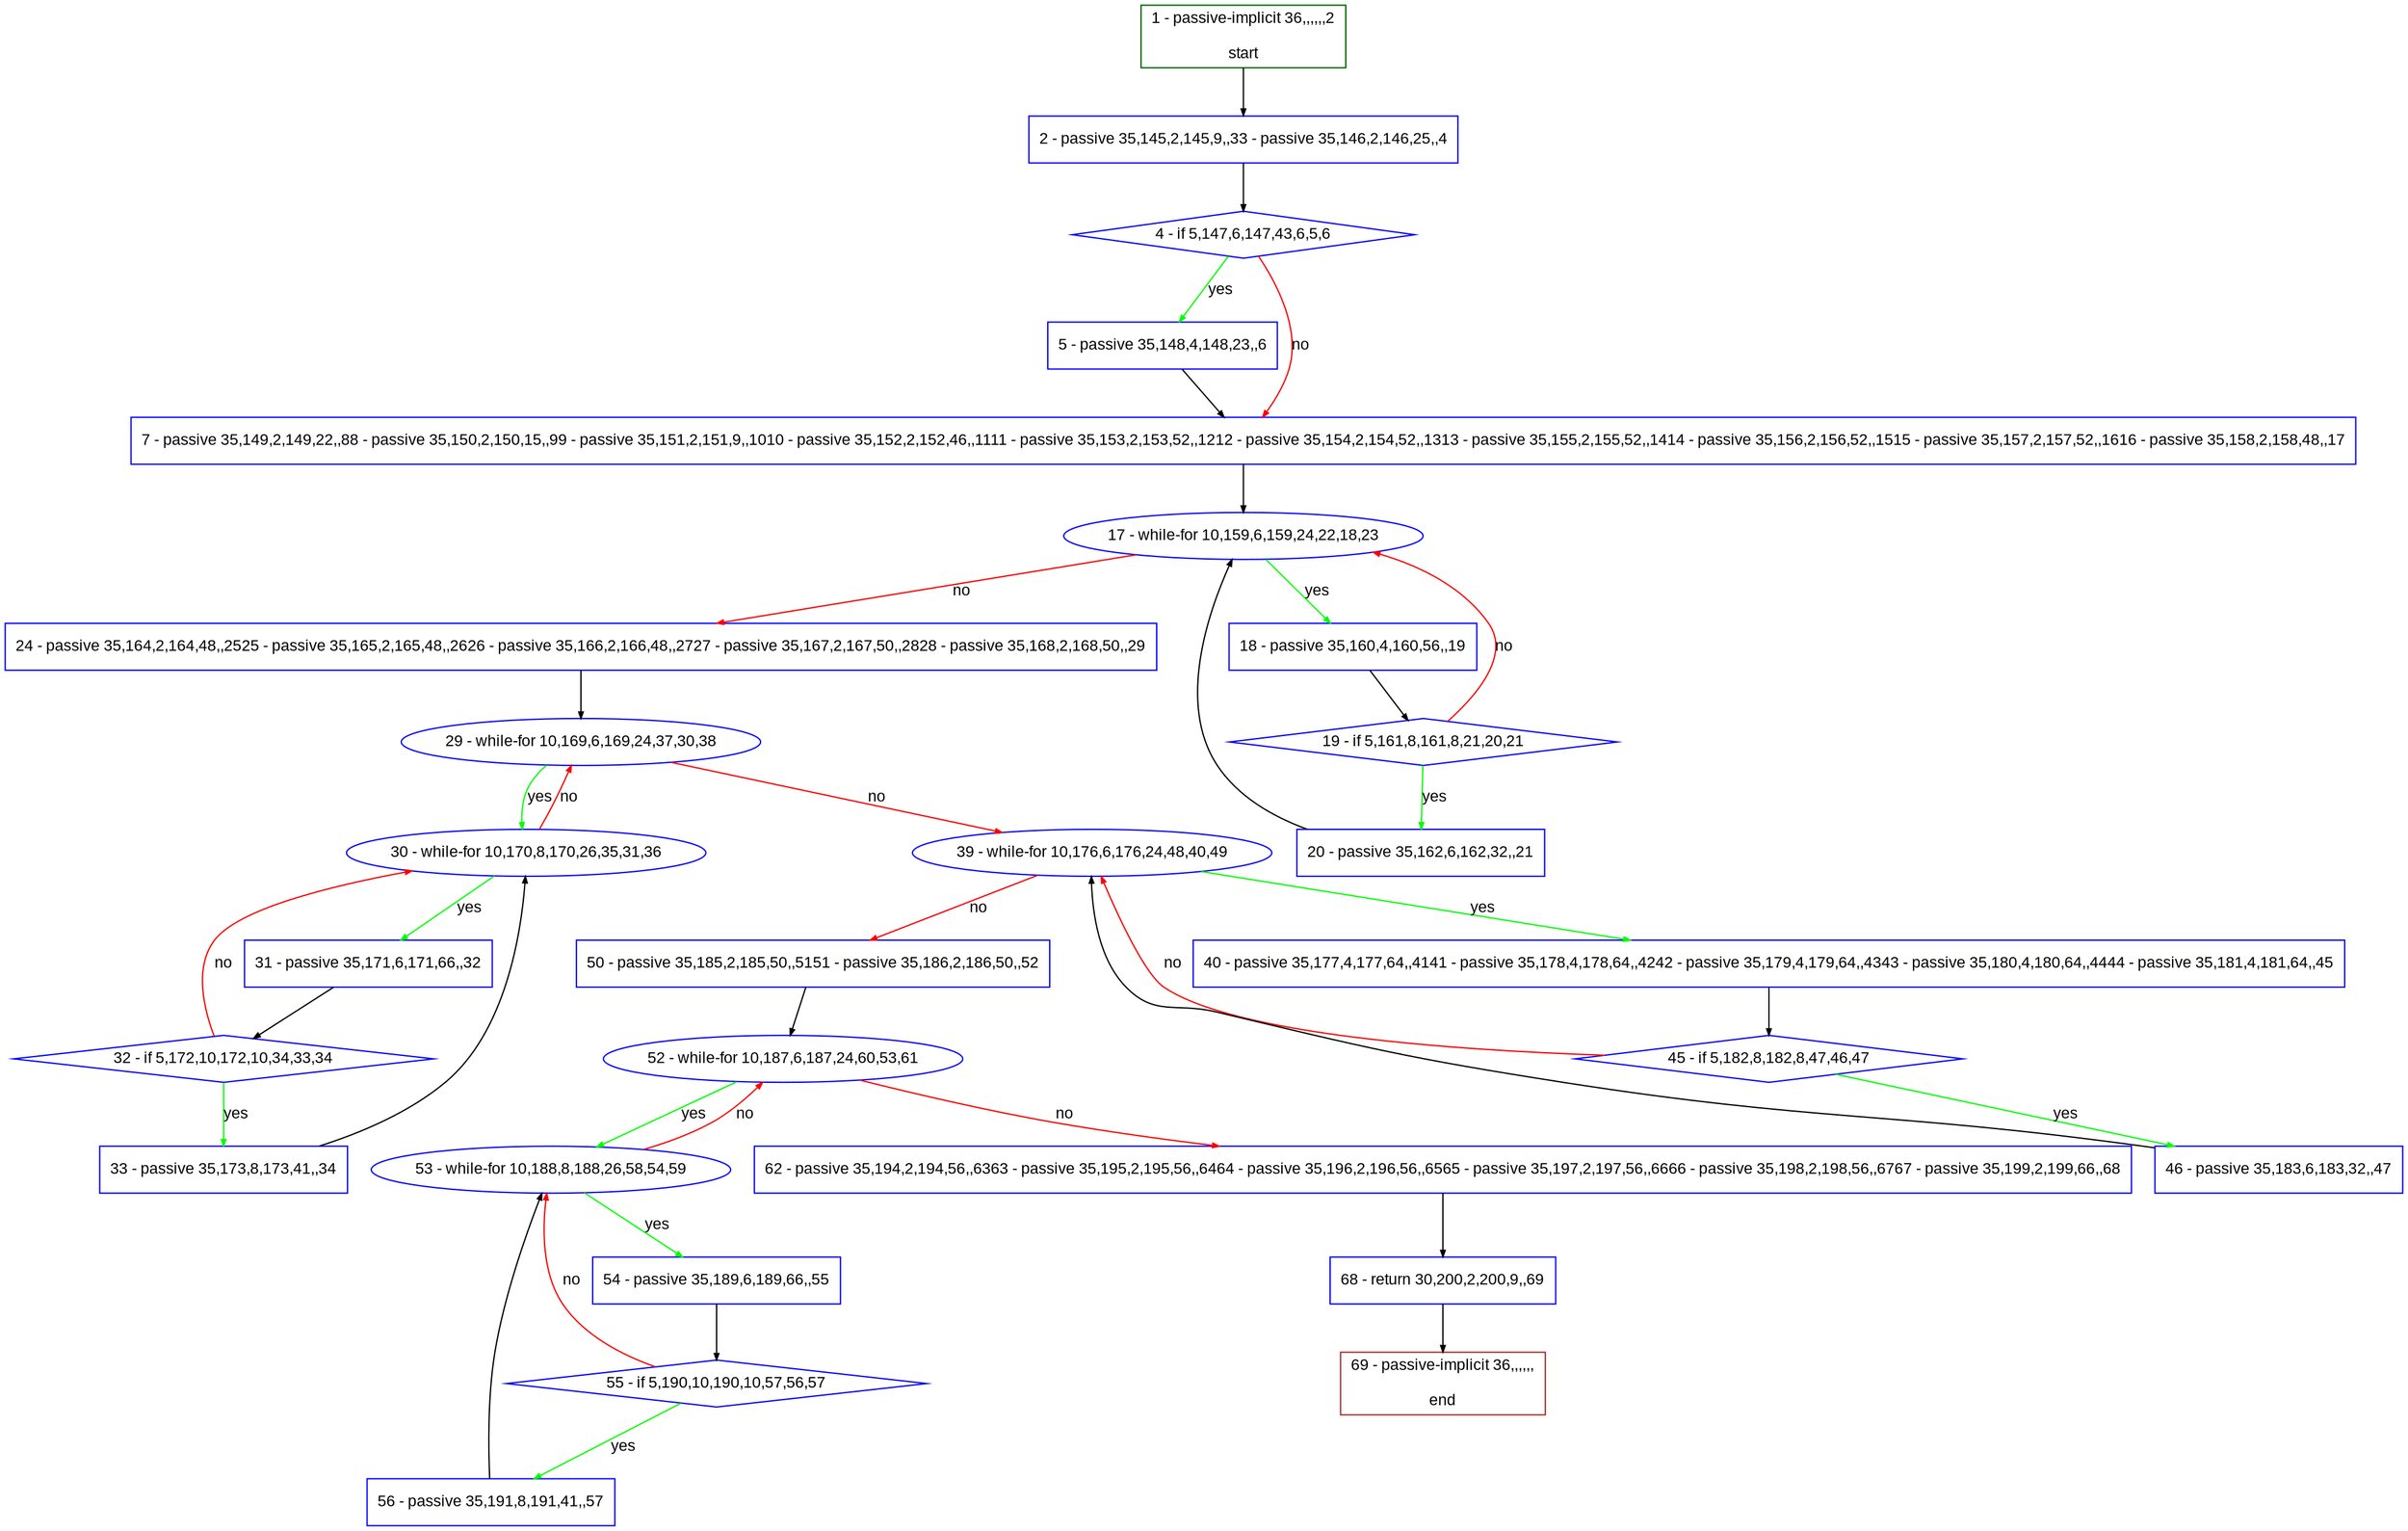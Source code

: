 digraph "" {
  graph [pack="true", label="", fontsize="12", packmode="clust", fontname="Arial", fillcolor="#FFFFCC", bgcolor="white", style="rounded,filled", compound="true"];
  node [node_initialized="no", label="", color="grey", fontsize="12", fillcolor="white", fontname="Arial", style="filled", shape="rectangle", compound="true", fixedsize="false"];
  edge [fontcolor="black", arrowhead="normal", arrowtail="none", arrowsize="0.5", ltail="", label="", color="black", fontsize="12", lhead="", fontname="Arial", dir="forward", compound="true"];
  __N1 [label="2 - passive 35,145,2,145,9,,33 - passive 35,146,2,146,25,,4", color="#0000ff", fillcolor="#ffffff", style="filled", shape="box"];
  __N2 [label="1 - passive-implicit 36,,,,,,2\n\nstart", color="#006400", fillcolor="#ffffff", style="filled", shape="box"];
  __N3 [label="4 - if 5,147,6,147,43,6,5,6", color="#0000ff", fillcolor="#ffffff", style="filled", shape="diamond"];
  __N4 [label="5 - passive 35,148,4,148,23,,6", color="#0000ff", fillcolor="#ffffff", style="filled", shape="box"];
  __N5 [label="7 - passive 35,149,2,149,22,,88 - passive 35,150,2,150,15,,99 - passive 35,151,2,151,9,,1010 - passive 35,152,2,152,46,,1111 - passive 35,153,2,153,52,,1212 - passive 35,154,2,154,52,,1313 - passive 35,155,2,155,52,,1414 - passive 35,156,2,156,52,,1515 - passive 35,157,2,157,52,,1616 - passive 35,158,2,158,48,,17", color="#0000ff", fillcolor="#ffffff", style="filled", shape="box"];
  __N6 [label="17 - while-for 10,159,6,159,24,22,18,23", color="#0000ff", fillcolor="#ffffff", style="filled", shape="oval"];
  __N7 [label="18 - passive 35,160,4,160,56,,19", color="#0000ff", fillcolor="#ffffff", style="filled", shape="box"];
  __N8 [label="24 - passive 35,164,2,164,48,,2525 - passive 35,165,2,165,48,,2626 - passive 35,166,2,166,48,,2727 - passive 35,167,2,167,50,,2828 - passive 35,168,2,168,50,,29", color="#0000ff", fillcolor="#ffffff", style="filled", shape="box"];
  __N9 [label="19 - if 5,161,8,161,8,21,20,21", color="#0000ff", fillcolor="#ffffff", style="filled", shape="diamond"];
  __N10 [label="20 - passive 35,162,6,162,32,,21", color="#0000ff", fillcolor="#ffffff", style="filled", shape="box"];
  __N11 [label="29 - while-for 10,169,6,169,24,37,30,38", color="#0000ff", fillcolor="#ffffff", style="filled", shape="oval"];
  __N12 [label="30 - while-for 10,170,8,170,26,35,31,36", color="#0000ff", fillcolor="#ffffff", style="filled", shape="oval"];
  __N13 [label="39 - while-for 10,176,6,176,24,48,40,49", color="#0000ff", fillcolor="#ffffff", style="filled", shape="oval"];
  __N14 [label="31 - passive 35,171,6,171,66,,32", color="#0000ff", fillcolor="#ffffff", style="filled", shape="box"];
  __N15 [label="32 - if 5,172,10,172,10,34,33,34", color="#0000ff", fillcolor="#ffffff", style="filled", shape="diamond"];
  __N16 [label="33 - passive 35,173,8,173,41,,34", color="#0000ff", fillcolor="#ffffff", style="filled", shape="box"];
  __N17 [label="40 - passive 35,177,4,177,64,,4141 - passive 35,178,4,178,64,,4242 - passive 35,179,4,179,64,,4343 - passive 35,180,4,180,64,,4444 - passive 35,181,4,181,64,,45", color="#0000ff", fillcolor="#ffffff", style="filled", shape="box"];
  __N18 [label="50 - passive 35,185,2,185,50,,5151 - passive 35,186,2,186,50,,52", color="#0000ff", fillcolor="#ffffff", style="filled", shape="box"];
  __N19 [label="45 - if 5,182,8,182,8,47,46,47", color="#0000ff", fillcolor="#ffffff", style="filled", shape="diamond"];
  __N20 [label="46 - passive 35,183,6,183,32,,47", color="#0000ff", fillcolor="#ffffff", style="filled", shape="box"];
  __N21 [label="52 - while-for 10,187,6,187,24,60,53,61", color="#0000ff", fillcolor="#ffffff", style="filled", shape="oval"];
  __N22 [label="53 - while-for 10,188,8,188,26,58,54,59", color="#0000ff", fillcolor="#ffffff", style="filled", shape="oval"];
  __N23 [label="62 - passive 35,194,2,194,56,,6363 - passive 35,195,2,195,56,,6464 - passive 35,196,2,196,56,,6565 - passive 35,197,2,197,56,,6666 - passive 35,198,2,198,56,,6767 - passive 35,199,2,199,66,,68", color="#0000ff", fillcolor="#ffffff", style="filled", shape="box"];
  __N24 [label="54 - passive 35,189,6,189,66,,55", color="#0000ff", fillcolor="#ffffff", style="filled", shape="box"];
  __N25 [label="55 - if 5,190,10,190,10,57,56,57", color="#0000ff", fillcolor="#ffffff", style="filled", shape="diamond"];
  __N26 [label="56 - passive 35,191,8,191,41,,57", color="#0000ff", fillcolor="#ffffff", style="filled", shape="box"];
  __N27 [label="68 - return 30,200,2,200,9,,69", color="#0000ff", fillcolor="#ffffff", style="filled", shape="box"];
  __N28 [label="69 - passive-implicit 36,,,,,,\n\nend", color="#a52a2a", fillcolor="#ffffff", style="filled", shape="box"];
  __N2 -> __N1 [arrowhead="normal", arrowtail="none", color="#000000", label="", dir="forward"];
  __N1 -> __N3 [arrowhead="normal", arrowtail="none", color="#000000", label="", dir="forward"];
  __N3 -> __N4 [arrowhead="normal", arrowtail="none", color="#00ff00", label="yes", dir="forward"];
  __N3 -> __N5 [arrowhead="normal", arrowtail="none", color="#ff0000", label="no", dir="forward"];
  __N4 -> __N5 [arrowhead="normal", arrowtail="none", color="#000000", label="", dir="forward"];
  __N5 -> __N6 [arrowhead="normal", arrowtail="none", color="#000000", label="", dir="forward"];
  __N6 -> __N7 [arrowhead="normal", arrowtail="none", color="#00ff00", label="yes", dir="forward"];
  __N6 -> __N8 [arrowhead="normal", arrowtail="none", color="#ff0000", label="no", dir="forward"];
  __N7 -> __N9 [arrowhead="normal", arrowtail="none", color="#000000", label="", dir="forward"];
  __N9 -> __N6 [arrowhead="normal", arrowtail="none", color="#ff0000", label="no", dir="forward"];
  __N9 -> __N10 [arrowhead="normal", arrowtail="none", color="#00ff00", label="yes", dir="forward"];
  __N10 -> __N6 [arrowhead="normal", arrowtail="none", color="#000000", label="", dir="forward"];
  __N8 -> __N11 [arrowhead="normal", arrowtail="none", color="#000000", label="", dir="forward"];
  __N11 -> __N12 [arrowhead="normal", arrowtail="none", color="#00ff00", label="yes", dir="forward"];
  __N12 -> __N11 [arrowhead="normal", arrowtail="none", color="#ff0000", label="no", dir="forward"];
  __N11 -> __N13 [arrowhead="normal", arrowtail="none", color="#ff0000", label="no", dir="forward"];
  __N12 -> __N14 [arrowhead="normal", arrowtail="none", color="#00ff00", label="yes", dir="forward"];
  __N14 -> __N15 [arrowhead="normal", arrowtail="none", color="#000000", label="", dir="forward"];
  __N15 -> __N12 [arrowhead="normal", arrowtail="none", color="#ff0000", label="no", dir="forward"];
  __N15 -> __N16 [arrowhead="normal", arrowtail="none", color="#00ff00", label="yes", dir="forward"];
  __N16 -> __N12 [arrowhead="normal", arrowtail="none", color="#000000", label="", dir="forward"];
  __N13 -> __N17 [arrowhead="normal", arrowtail="none", color="#00ff00", label="yes", dir="forward"];
  __N13 -> __N18 [arrowhead="normal", arrowtail="none", color="#ff0000", label="no", dir="forward"];
  __N17 -> __N19 [arrowhead="normal", arrowtail="none", color="#000000", label="", dir="forward"];
  __N19 -> __N13 [arrowhead="normal", arrowtail="none", color="#ff0000", label="no", dir="forward"];
  __N19 -> __N20 [arrowhead="normal", arrowtail="none", color="#00ff00", label="yes", dir="forward"];
  __N20 -> __N13 [arrowhead="normal", arrowtail="none", color="#000000", label="", dir="forward"];
  __N18 -> __N21 [arrowhead="normal", arrowtail="none", color="#000000", label="", dir="forward"];
  __N21 -> __N22 [arrowhead="normal", arrowtail="none", color="#00ff00", label="yes", dir="forward"];
  __N22 -> __N21 [arrowhead="normal", arrowtail="none", color="#ff0000", label="no", dir="forward"];
  __N21 -> __N23 [arrowhead="normal", arrowtail="none", color="#ff0000", label="no", dir="forward"];
  __N22 -> __N24 [arrowhead="normal", arrowtail="none", color="#00ff00", label="yes", dir="forward"];
  __N24 -> __N25 [arrowhead="normal", arrowtail="none", color="#000000", label="", dir="forward"];
  __N25 -> __N22 [arrowhead="normal", arrowtail="none", color="#ff0000", label="no", dir="forward"];
  __N25 -> __N26 [arrowhead="normal", arrowtail="none", color="#00ff00", label="yes", dir="forward"];
  __N26 -> __N22 [arrowhead="normal", arrowtail="none", color="#000000", label="", dir="forward"];
  __N23 -> __N27 [arrowhead="normal", arrowtail="none", color="#000000", label="", dir="forward"];
  __N27 -> __N28 [arrowhead="normal", arrowtail="none", color="#000000", label="", dir="forward"];
}
